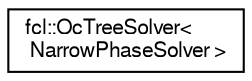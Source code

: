 digraph "Graphical Class Hierarchy"
{
  edge [fontname="FreeSans",fontsize="10",labelfontname="FreeSans",labelfontsize="10"];
  node [fontname="FreeSans",fontsize="10",shape=record];
  rankdir="LR";
  Node1 [label="fcl::OcTreeSolver\<\l NarrowPhaseSolver \>",height=0.2,width=0.4,color="black", fillcolor="white", style="filled",URL="$a00143.html",tooltip="Algorithms for collision related with octree. "];
}
